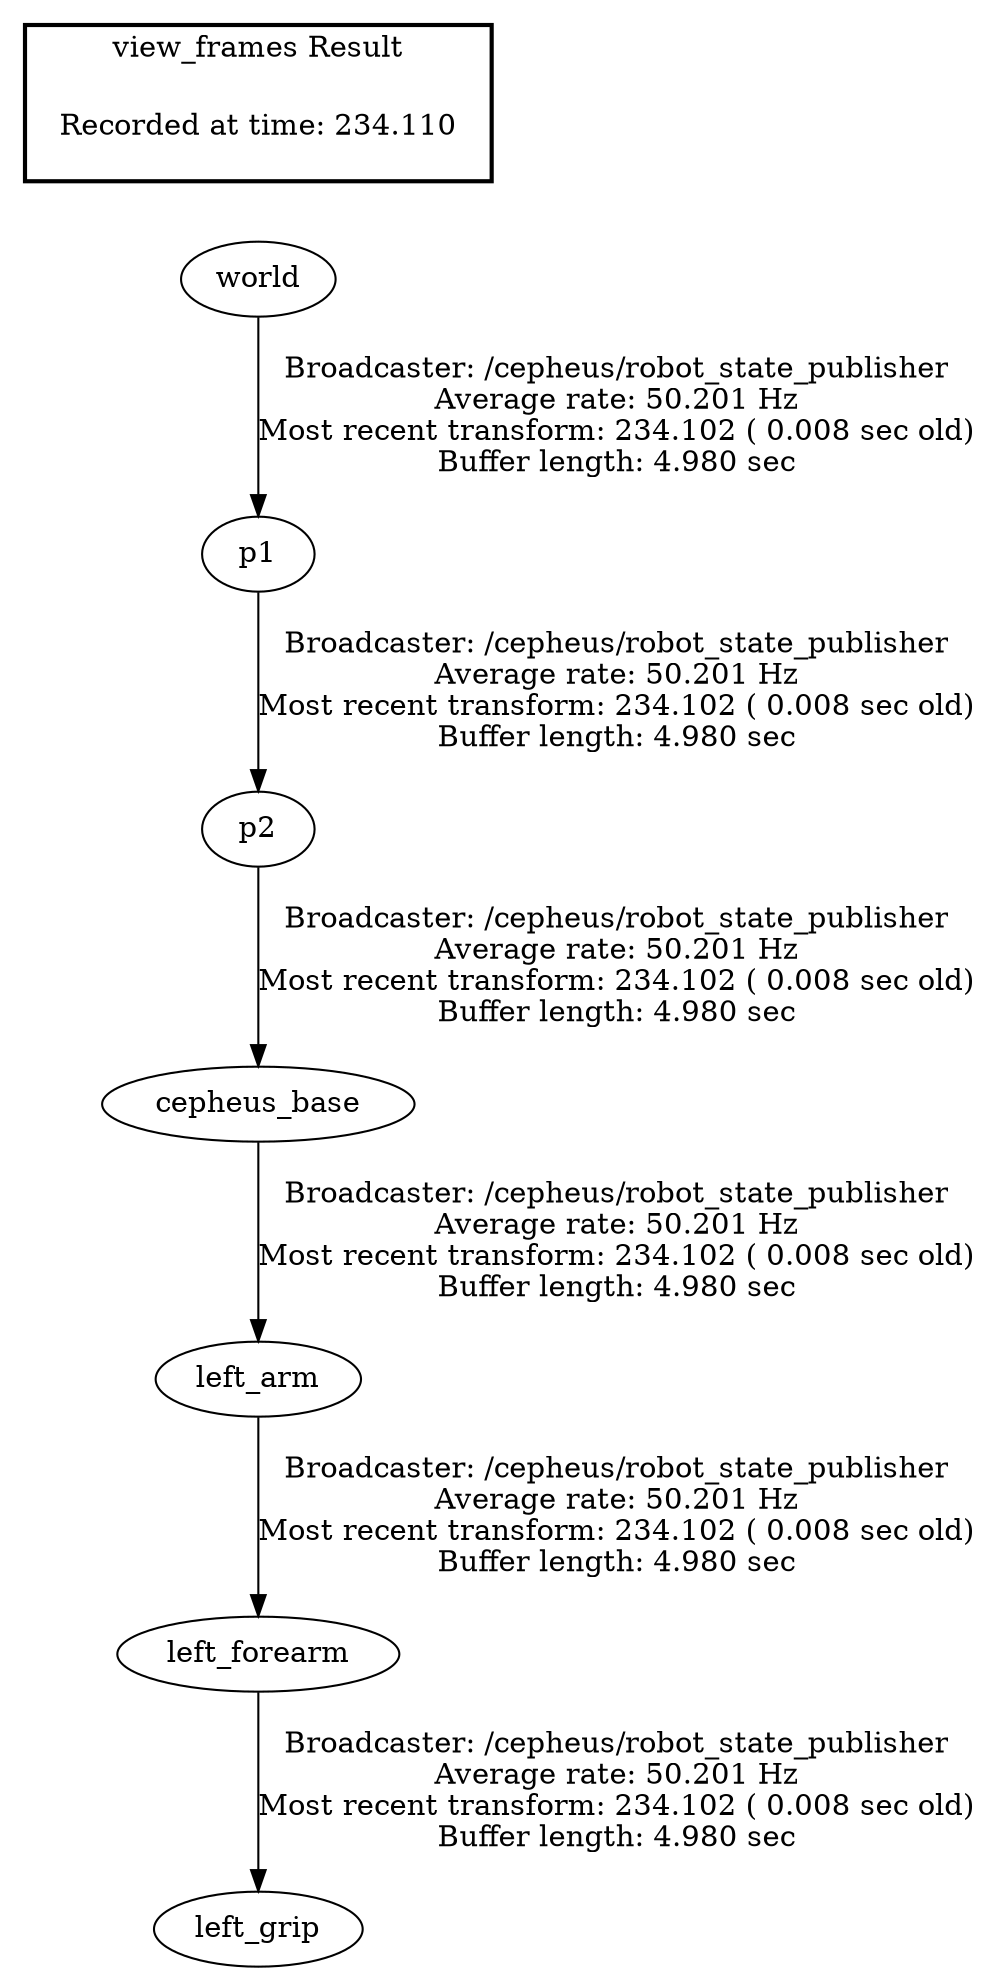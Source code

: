 digraph G {
"left_arm" -> "left_forearm"[label="Broadcaster: /cepheus/robot_state_publisher\nAverage rate: 50.201 Hz\nMost recent transform: 234.102 ( 0.008 sec old)\nBuffer length: 4.980 sec\n"];
"cepheus_base" -> "left_arm"[label="Broadcaster: /cepheus/robot_state_publisher\nAverage rate: 50.201 Hz\nMost recent transform: 234.102 ( 0.008 sec old)\nBuffer length: 4.980 sec\n"];
"p2" -> "cepheus_base"[label="Broadcaster: /cepheus/robot_state_publisher\nAverage rate: 50.201 Hz\nMost recent transform: 234.102 ( 0.008 sec old)\nBuffer length: 4.980 sec\n"];
"left_forearm" -> "left_grip"[label="Broadcaster: /cepheus/robot_state_publisher\nAverage rate: 50.201 Hz\nMost recent transform: 234.102 ( 0.008 sec old)\nBuffer length: 4.980 sec\n"];
"world" -> "p1"[label="Broadcaster: /cepheus/robot_state_publisher\nAverage rate: 50.201 Hz\nMost recent transform: 234.102 ( 0.008 sec old)\nBuffer length: 4.980 sec\n"];
"p1" -> "p2"[label="Broadcaster: /cepheus/robot_state_publisher\nAverage rate: 50.201 Hz\nMost recent transform: 234.102 ( 0.008 sec old)\nBuffer length: 4.980 sec\n"];
edge [style=invis];
 subgraph cluster_legend { style=bold; color=black; label ="view_frames Result";
"Recorded at time: 234.110"[ shape=plaintext ] ;
 }->"world";
}